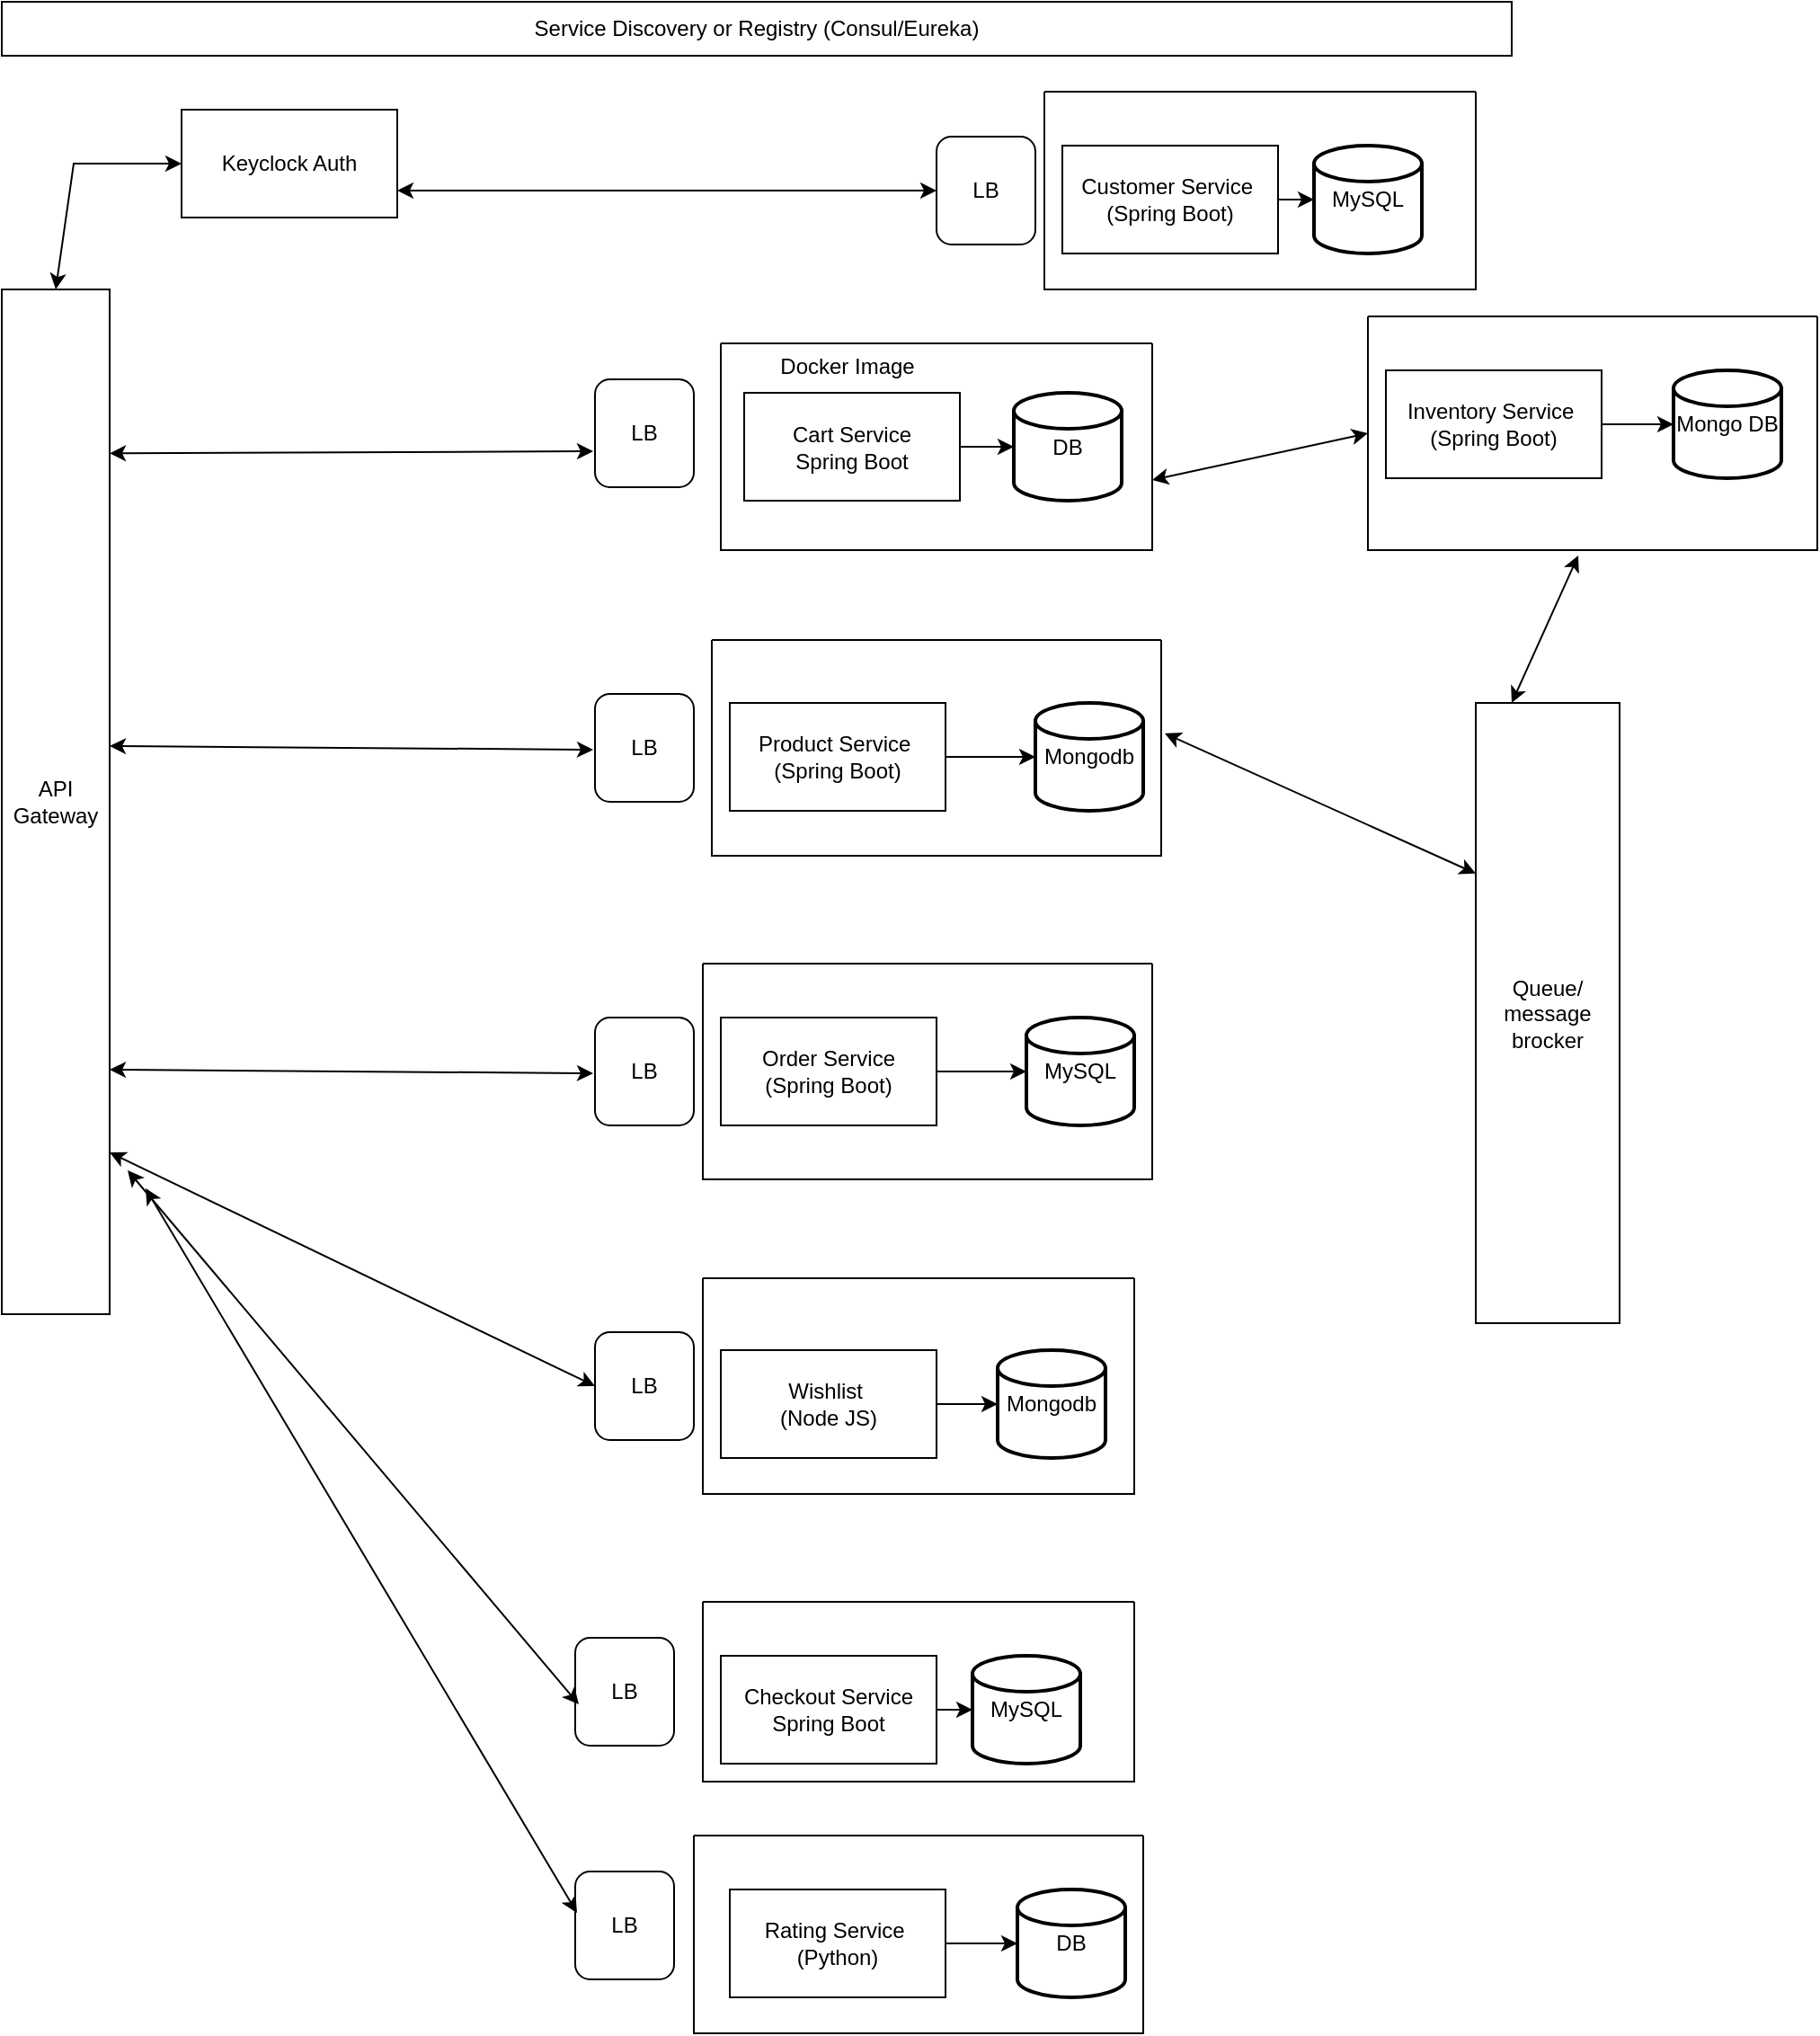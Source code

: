 <mxfile version="24.6.4" type="github">
  <diagram name="Page-1" id="mjJZpVlAV6tu_LAExiZT">
    <mxGraphModel dx="1242" dy="734" grid="1" gridSize="10" guides="1" tooltips="1" connect="1" arrows="1" fold="1" page="1" pageScale="1" pageWidth="827" pageHeight="1169" math="0" shadow="0">
      <root>
        <mxCell id="0" />
        <mxCell id="1" parent="0" />
        <mxCell id="1DXBq_-UP1frF1nd5ZpE-5" value="API&lt;div&gt;Gateway&lt;/div&gt;" style="rounded=0;whiteSpace=wrap;html=1;" vertex="1" parent="1">
          <mxGeometry x="40" y="210" width="60" height="570" as="geometry" />
        </mxCell>
        <mxCell id="1DXBq_-UP1frF1nd5ZpE-9" value="Service Discovery or Registry (Consul/Eureka)" style="rounded=0;whiteSpace=wrap;html=1;" vertex="1" parent="1">
          <mxGeometry x="40" y="50" width="840" height="30" as="geometry" />
        </mxCell>
        <mxCell id="1DXBq_-UP1frF1nd5ZpE-37" value="Keyclock Auth" style="rounded=0;whiteSpace=wrap;html=1;" vertex="1" parent="1">
          <mxGeometry x="140" y="110" width="120" height="60" as="geometry" />
        </mxCell>
        <mxCell id="1DXBq_-UP1frF1nd5ZpE-38" value="" style="swimlane;startSize=0;" vertex="1" parent="1">
          <mxGeometry x="620" y="100" width="240" height="110" as="geometry" />
        </mxCell>
        <mxCell id="1DXBq_-UP1frF1nd5ZpE-12" value="Customer Service&amp;nbsp;&lt;br&gt;(Spring Boot)" style="rounded=0;whiteSpace=wrap;html=1;" vertex="1" parent="1DXBq_-UP1frF1nd5ZpE-38">
          <mxGeometry x="10" y="30" width="120" height="60" as="geometry" />
        </mxCell>
        <mxCell id="1DXBq_-UP1frF1nd5ZpE-11" value="MySQL" style="strokeWidth=2;html=1;shape=mxgraph.flowchart.database;whiteSpace=wrap;" vertex="1" parent="1DXBq_-UP1frF1nd5ZpE-38">
          <mxGeometry x="150" y="30" width="60" height="60" as="geometry" />
        </mxCell>
        <mxCell id="1DXBq_-UP1frF1nd5ZpE-13" style="edgeStyle=orthogonalEdgeStyle;rounded=0;orthogonalLoop=1;jettySize=auto;html=1;" edge="1" parent="1DXBq_-UP1frF1nd5ZpE-38" source="1DXBq_-UP1frF1nd5ZpE-12" target="1DXBq_-UP1frF1nd5ZpE-11">
          <mxGeometry relative="1" as="geometry" />
        </mxCell>
        <mxCell id="1DXBq_-UP1frF1nd5ZpE-41" value="" style="swimlane;startSize=0;" vertex="1" parent="1">
          <mxGeometry x="800" y="225" width="250" height="130" as="geometry" />
        </mxCell>
        <mxCell id="1DXBq_-UP1frF1nd5ZpE-18" value="Inventory Service&amp;nbsp;&lt;br&gt;(Spring Boot)" style="rounded=0;whiteSpace=wrap;html=1;" vertex="1" parent="1DXBq_-UP1frF1nd5ZpE-41">
          <mxGeometry x="10" y="30" width="120" height="60" as="geometry" />
        </mxCell>
        <mxCell id="1DXBq_-UP1frF1nd5ZpE-17" style="edgeStyle=orthogonalEdgeStyle;rounded=0;orthogonalLoop=1;jettySize=auto;html=1;" edge="1" parent="1DXBq_-UP1frF1nd5ZpE-41" source="1DXBq_-UP1frF1nd5ZpE-18" target="1DXBq_-UP1frF1nd5ZpE-16">
          <mxGeometry relative="1" as="geometry" />
        </mxCell>
        <mxCell id="1DXBq_-UP1frF1nd5ZpE-16" value="Mongo DB" style="strokeWidth=2;html=1;shape=mxgraph.flowchart.database;whiteSpace=wrap;" vertex="1" parent="1DXBq_-UP1frF1nd5ZpE-41">
          <mxGeometry x="170" y="30" width="60" height="60" as="geometry" />
        </mxCell>
        <mxCell id="1DXBq_-UP1frF1nd5ZpE-42" value="" style="swimlane;startSize=0;" vertex="1" parent="1">
          <mxGeometry x="430" y="585" width="250" height="120" as="geometry" />
        </mxCell>
        <mxCell id="1DXBq_-UP1frF1nd5ZpE-21" value="Order Service&lt;br&gt;(Spring Boot)" style="rounded=0;whiteSpace=wrap;html=1;" vertex="1" parent="1DXBq_-UP1frF1nd5ZpE-42">
          <mxGeometry x="10" y="30" width="120" height="60" as="geometry" />
        </mxCell>
        <mxCell id="1DXBq_-UP1frF1nd5ZpE-20" style="edgeStyle=orthogonalEdgeStyle;rounded=0;orthogonalLoop=1;jettySize=auto;html=1;" edge="1" parent="1DXBq_-UP1frF1nd5ZpE-42" source="1DXBq_-UP1frF1nd5ZpE-21" target="1DXBq_-UP1frF1nd5ZpE-19">
          <mxGeometry relative="1" as="geometry" />
        </mxCell>
        <mxCell id="1DXBq_-UP1frF1nd5ZpE-19" value="MySQL" style="strokeWidth=2;html=1;shape=mxgraph.flowchart.database;whiteSpace=wrap;" vertex="1" parent="1DXBq_-UP1frF1nd5ZpE-42">
          <mxGeometry x="180" y="30" width="60" height="60" as="geometry" />
        </mxCell>
        <mxCell id="1DXBq_-UP1frF1nd5ZpE-43" value="" style="swimlane;startSize=0;" vertex="1" parent="1">
          <mxGeometry x="435" y="405" width="250" height="120" as="geometry" />
        </mxCell>
        <mxCell id="1DXBq_-UP1frF1nd5ZpE-24" value="Product Service&amp;nbsp;&lt;br&gt;(Spring Boot)" style="rounded=0;whiteSpace=wrap;html=1;" vertex="1" parent="1DXBq_-UP1frF1nd5ZpE-43">
          <mxGeometry x="10" y="35" width="120" height="60" as="geometry" />
        </mxCell>
        <mxCell id="1DXBq_-UP1frF1nd5ZpE-22" value="Mongodb" style="strokeWidth=2;html=1;shape=mxgraph.flowchart.database;whiteSpace=wrap;" vertex="1" parent="1DXBq_-UP1frF1nd5ZpE-43">
          <mxGeometry x="180" y="35" width="60" height="60" as="geometry" />
        </mxCell>
        <mxCell id="1DXBq_-UP1frF1nd5ZpE-23" style="edgeStyle=orthogonalEdgeStyle;rounded=0;orthogonalLoop=1;jettySize=auto;html=1;" edge="1" parent="1DXBq_-UP1frF1nd5ZpE-43" source="1DXBq_-UP1frF1nd5ZpE-24" target="1DXBq_-UP1frF1nd5ZpE-22">
          <mxGeometry relative="1" as="geometry" />
        </mxCell>
        <mxCell id="1DXBq_-UP1frF1nd5ZpE-44" value="" style="swimlane;startSize=0;" vertex="1" parent="1">
          <mxGeometry x="430" y="760" width="240" height="120" as="geometry" />
        </mxCell>
        <mxCell id="1DXBq_-UP1frF1nd5ZpE-27" value="Wishlist&amp;nbsp;&lt;br&gt;(Node JS)" style="rounded=0;whiteSpace=wrap;html=1;" vertex="1" parent="1DXBq_-UP1frF1nd5ZpE-44">
          <mxGeometry x="10" y="40" width="120" height="60" as="geometry" />
        </mxCell>
        <mxCell id="1DXBq_-UP1frF1nd5ZpE-25" value="Mongodb" style="strokeWidth=2;html=1;shape=mxgraph.flowchart.database;whiteSpace=wrap;" vertex="1" parent="1DXBq_-UP1frF1nd5ZpE-44">
          <mxGeometry x="164" y="40" width="60" height="60" as="geometry" />
        </mxCell>
        <mxCell id="1DXBq_-UP1frF1nd5ZpE-26" style="edgeStyle=orthogonalEdgeStyle;rounded=0;orthogonalLoop=1;jettySize=auto;html=1;" edge="1" parent="1DXBq_-UP1frF1nd5ZpE-44" source="1DXBq_-UP1frF1nd5ZpE-27" target="1DXBq_-UP1frF1nd5ZpE-25">
          <mxGeometry relative="1" as="geometry" />
        </mxCell>
        <mxCell id="1DXBq_-UP1frF1nd5ZpE-45" value="" style="swimlane;startSize=0;" vertex="1" parent="1">
          <mxGeometry x="430" y="940" width="240" height="100" as="geometry" />
        </mxCell>
        <mxCell id="1DXBq_-UP1frF1nd5ZpE-29" value="Checkout Service&lt;br&gt;Spring Boot" style="rounded=0;whiteSpace=wrap;html=1;" vertex="1" parent="1DXBq_-UP1frF1nd5ZpE-45">
          <mxGeometry x="10" y="30" width="120" height="60" as="geometry" />
        </mxCell>
        <mxCell id="1DXBq_-UP1frF1nd5ZpE-28" value="MySQL" style="strokeWidth=2;html=1;shape=mxgraph.flowchart.database;whiteSpace=wrap;" vertex="1" parent="1DXBq_-UP1frF1nd5ZpE-45">
          <mxGeometry x="150" y="30" width="60" height="60" as="geometry" />
        </mxCell>
        <mxCell id="1DXBq_-UP1frF1nd5ZpE-30" value="" style="edgeStyle=orthogonalEdgeStyle;rounded=0;orthogonalLoop=1;jettySize=auto;html=1;" edge="1" parent="1DXBq_-UP1frF1nd5ZpE-45" source="1DXBq_-UP1frF1nd5ZpE-29" target="1DXBq_-UP1frF1nd5ZpE-28">
          <mxGeometry relative="1" as="geometry" />
        </mxCell>
        <mxCell id="1DXBq_-UP1frF1nd5ZpE-46" value="" style="swimlane;startSize=0;" vertex="1" parent="1">
          <mxGeometry x="425" y="1070" width="250" height="110" as="geometry" />
        </mxCell>
        <mxCell id="1DXBq_-UP1frF1nd5ZpE-32" value="Rating Service&amp;nbsp;&lt;br&gt;(Python)" style="rounded=0;whiteSpace=wrap;html=1;" vertex="1" parent="1DXBq_-UP1frF1nd5ZpE-46">
          <mxGeometry x="20" y="30" width="120" height="60" as="geometry" />
        </mxCell>
        <mxCell id="1DXBq_-UP1frF1nd5ZpE-33" value="" style="edgeStyle=orthogonalEdgeStyle;rounded=0;orthogonalLoop=1;jettySize=auto;html=1;" edge="1" parent="1DXBq_-UP1frF1nd5ZpE-46" source="1DXBq_-UP1frF1nd5ZpE-32" target="1DXBq_-UP1frF1nd5ZpE-31">
          <mxGeometry relative="1" as="geometry" />
        </mxCell>
        <mxCell id="1DXBq_-UP1frF1nd5ZpE-31" value="DB" style="strokeWidth=2;html=1;shape=mxgraph.flowchart.database;whiteSpace=wrap;" vertex="1" parent="1DXBq_-UP1frF1nd5ZpE-46">
          <mxGeometry x="180" y="30" width="60" height="60" as="geometry" />
        </mxCell>
        <mxCell id="1DXBq_-UP1frF1nd5ZpE-49" value="" style="swimlane;startSize=0;" vertex="1" parent="1">
          <mxGeometry x="440" y="240" width="240" height="115" as="geometry" />
        </mxCell>
        <mxCell id="1DXBq_-UP1frF1nd5ZpE-35" value="Cart Service&lt;br&gt;Spring Boot" style="rounded=0;whiteSpace=wrap;html=1;" vertex="1" parent="1DXBq_-UP1frF1nd5ZpE-49">
          <mxGeometry x="13" y="27.5" width="120" height="60" as="geometry" />
        </mxCell>
        <mxCell id="1DXBq_-UP1frF1nd5ZpE-34" value="DB" style="strokeWidth=2;html=1;shape=mxgraph.flowchart.database;whiteSpace=wrap;" vertex="1" parent="1DXBq_-UP1frF1nd5ZpE-49">
          <mxGeometry x="163" y="27.5" width="60" height="60" as="geometry" />
        </mxCell>
        <mxCell id="1DXBq_-UP1frF1nd5ZpE-36" value="" style="edgeStyle=orthogonalEdgeStyle;rounded=0;orthogonalLoop=1;jettySize=auto;html=1;" edge="1" parent="1DXBq_-UP1frF1nd5ZpE-49" source="1DXBq_-UP1frF1nd5ZpE-35" target="1DXBq_-UP1frF1nd5ZpE-34">
          <mxGeometry relative="1" as="geometry" />
        </mxCell>
        <mxCell id="1DXBq_-UP1frF1nd5ZpE-73" value="Docker Image" style="text;html=1;align=center;verticalAlign=middle;resizable=0;points=[];autosize=1;strokeColor=none;fillColor=none;" vertex="1" parent="1DXBq_-UP1frF1nd5ZpE-49">
          <mxGeometry x="20" y="-2.5" width="100" height="30" as="geometry" />
        </mxCell>
        <mxCell id="1DXBq_-UP1frF1nd5ZpE-52" value="Queue/&lt;div&gt;message brocker&lt;/div&gt;" style="rounded=0;whiteSpace=wrap;html=1;" vertex="1" parent="1">
          <mxGeometry x="860" y="440" width="80" height="345" as="geometry" />
        </mxCell>
        <mxCell id="1DXBq_-UP1frF1nd5ZpE-54" value="" style="endArrow=classic;startArrow=classic;html=1;rounded=0;exitX=1.008;exitY=0.433;exitDx=0;exitDy=0;exitPerimeter=0;entryX=0;entryY=0.275;entryDx=0;entryDy=0;entryPerimeter=0;" edge="1" parent="1" source="1DXBq_-UP1frF1nd5ZpE-43" target="1DXBq_-UP1frF1nd5ZpE-52">
          <mxGeometry width="50" height="50" relative="1" as="geometry">
            <mxPoint x="380" y="350" as="sourcePoint" />
            <mxPoint x="715" y="457" as="targetPoint" />
          </mxGeometry>
        </mxCell>
        <mxCell id="1DXBq_-UP1frF1nd5ZpE-55" value="" style="endArrow=classic;startArrow=classic;html=1;rounded=0;entryX=0.468;entryY=1.023;entryDx=0;entryDy=0;entryPerimeter=0;exitX=0.25;exitY=0;exitDx=0;exitDy=0;" edge="1" parent="1" source="1DXBq_-UP1frF1nd5ZpE-52" target="1DXBq_-UP1frF1nd5ZpE-41">
          <mxGeometry width="50" height="50" relative="1" as="geometry">
            <mxPoint x="950" y="510" as="sourcePoint" />
            <mxPoint x="880" y="311.04" as="targetPoint" />
            <Array as="points" />
          </mxGeometry>
        </mxCell>
        <mxCell id="1DXBq_-UP1frF1nd5ZpE-60" value="" style="endArrow=classic;startArrow=classic;html=1;rounded=0;entryX=0;entryY=0.5;entryDx=0;entryDy=0;exitX=1;exitY=0.661;exitDx=0;exitDy=0;exitPerimeter=0;" edge="1" parent="1" source="1DXBq_-UP1frF1nd5ZpE-49" target="1DXBq_-UP1frF1nd5ZpE-41">
          <mxGeometry width="50" height="50" relative="1" as="geometry">
            <mxPoint x="360" y="530" as="sourcePoint" />
            <mxPoint x="410" y="480" as="targetPoint" />
          </mxGeometry>
        </mxCell>
        <mxCell id="1DXBq_-UP1frF1nd5ZpE-61" value="LB" style="rounded=1;whiteSpace=wrap;html=1;" vertex="1" parent="1">
          <mxGeometry x="370" y="260" width="55" height="60" as="geometry" />
        </mxCell>
        <mxCell id="1DXBq_-UP1frF1nd5ZpE-62" value="LB" style="rounded=1;whiteSpace=wrap;html=1;" vertex="1" parent="1">
          <mxGeometry x="370" y="435" width="55" height="60" as="geometry" />
        </mxCell>
        <mxCell id="1DXBq_-UP1frF1nd5ZpE-63" value="LB" style="rounded=1;whiteSpace=wrap;html=1;" vertex="1" parent="1">
          <mxGeometry x="370" y="615" width="55" height="60" as="geometry" />
        </mxCell>
        <mxCell id="1DXBq_-UP1frF1nd5ZpE-64" value="LB" style="rounded=1;whiteSpace=wrap;html=1;" vertex="1" parent="1">
          <mxGeometry x="370" y="790" width="55" height="60" as="geometry" />
        </mxCell>
        <mxCell id="1DXBq_-UP1frF1nd5ZpE-65" value="" style="endArrow=classic;startArrow=classic;html=1;rounded=0;exitX=1.017;exitY=0.195;exitDx=0;exitDy=0;exitPerimeter=0;" edge="1" parent="1">
          <mxGeometry width="50" height="50" relative="1" as="geometry">
            <mxPoint x="100.0" y="301.15" as="sourcePoint" />
            <mxPoint x="369" y="300" as="targetPoint" />
          </mxGeometry>
        </mxCell>
        <mxCell id="1DXBq_-UP1frF1nd5ZpE-66" value="" style="endArrow=classic;startArrow=classic;html=1;rounded=0;exitX=1.017;exitY=0.195;exitDx=0;exitDy=0;exitPerimeter=0;entryX=0;entryY=0.5;entryDx=0;entryDy=0;" edge="1" parent="1">
          <mxGeometry width="50" height="50" relative="1" as="geometry">
            <mxPoint x="100" y="464" as="sourcePoint" />
            <mxPoint x="369" y="466" as="targetPoint" />
          </mxGeometry>
        </mxCell>
        <mxCell id="1DXBq_-UP1frF1nd5ZpE-67" value="" style="endArrow=classic;startArrow=classic;html=1;rounded=0;exitX=1.017;exitY=0.195;exitDx=0;exitDy=0;exitPerimeter=0;entryX=0;entryY=0.5;entryDx=0;entryDy=0;" edge="1" parent="1">
          <mxGeometry width="50" height="50" relative="1" as="geometry">
            <mxPoint x="100" y="644" as="sourcePoint" />
            <mxPoint x="369" y="646" as="targetPoint" />
          </mxGeometry>
        </mxCell>
        <mxCell id="1DXBq_-UP1frF1nd5ZpE-68" value="" style="endArrow=classic;startArrow=classic;html=1;rounded=0;exitX=1.017;exitY=0.195;exitDx=0;exitDy=0;exitPerimeter=0;entryX=0;entryY=0.5;entryDx=0;entryDy=0;" edge="1" parent="1" target="1DXBq_-UP1frF1nd5ZpE-64">
          <mxGeometry width="50" height="50" relative="1" as="geometry">
            <mxPoint x="100" y="690" as="sourcePoint" />
            <mxPoint x="369" y="692" as="targetPoint" />
          </mxGeometry>
        </mxCell>
        <mxCell id="1DXBq_-UP1frF1nd5ZpE-69" value="LB" style="rounded=1;whiteSpace=wrap;html=1;" vertex="1" parent="1">
          <mxGeometry x="359" y="960" width="55" height="60" as="geometry" />
        </mxCell>
        <mxCell id="1DXBq_-UP1frF1nd5ZpE-70" value="LB" style="rounded=1;whiteSpace=wrap;html=1;" vertex="1" parent="1">
          <mxGeometry x="359" y="1090" width="55" height="60" as="geometry" />
        </mxCell>
        <mxCell id="1DXBq_-UP1frF1nd5ZpE-71" value="" style="endArrow=classic;startArrow=classic;html=1;rounded=0;exitX=1.017;exitY=0.195;exitDx=0;exitDy=0;exitPerimeter=0;entryX=0.036;entryY=0.617;entryDx=0;entryDy=0;entryPerimeter=0;" edge="1" parent="1" target="1DXBq_-UP1frF1nd5ZpE-69">
          <mxGeometry width="50" height="50" relative="1" as="geometry">
            <mxPoint x="110" y="700" as="sourcePoint" />
            <mxPoint x="380" y="830" as="targetPoint" />
          </mxGeometry>
        </mxCell>
        <mxCell id="1DXBq_-UP1frF1nd5ZpE-72" value="" style="endArrow=classic;startArrow=classic;html=1;rounded=0;exitX=1.017;exitY=0.195;exitDx=0;exitDy=0;exitPerimeter=0;entryX=0.018;entryY=0.383;entryDx=0;entryDy=0;entryPerimeter=0;" edge="1" parent="1" target="1DXBq_-UP1frF1nd5ZpE-70">
          <mxGeometry width="50" height="50" relative="1" as="geometry">
            <mxPoint x="120" y="710" as="sourcePoint" />
            <mxPoint x="371" y="1007" as="targetPoint" />
          </mxGeometry>
        </mxCell>
        <mxCell id="1DXBq_-UP1frF1nd5ZpE-80" value="" style="endArrow=classic;startArrow=classic;html=1;rounded=0;exitX=1;exitY=0.75;exitDx=0;exitDy=0;entryX=0;entryY=0.5;entryDx=0;entryDy=0;" edge="1" parent="1" source="1DXBq_-UP1frF1nd5ZpE-37" target="1DXBq_-UP1frF1nd5ZpE-79">
          <mxGeometry width="50" height="50" relative="1" as="geometry">
            <mxPoint x="260" y="155" as="sourcePoint" />
            <mxPoint x="440" y="155" as="targetPoint" />
          </mxGeometry>
        </mxCell>
        <mxCell id="1DXBq_-UP1frF1nd5ZpE-79" value="LB" style="rounded=1;whiteSpace=wrap;html=1;" vertex="1" parent="1">
          <mxGeometry x="560" y="125" width="55" height="60" as="geometry" />
        </mxCell>
        <mxCell id="1DXBq_-UP1frF1nd5ZpE-82" value="" style="endArrow=classic;startArrow=classic;html=1;rounded=0;entryX=0.5;entryY=0;entryDx=0;entryDy=0;exitX=0;exitY=0.5;exitDx=0;exitDy=0;" edge="1" parent="1" source="1DXBq_-UP1frF1nd5ZpE-37" target="1DXBq_-UP1frF1nd5ZpE-5">
          <mxGeometry width="50" height="50" relative="1" as="geometry">
            <mxPoint x="550" y="110" as="sourcePoint" />
            <mxPoint x="600" y="60" as="targetPoint" />
            <Array as="points">
              <mxPoint x="80" y="140" />
            </Array>
          </mxGeometry>
        </mxCell>
      </root>
    </mxGraphModel>
  </diagram>
</mxfile>

